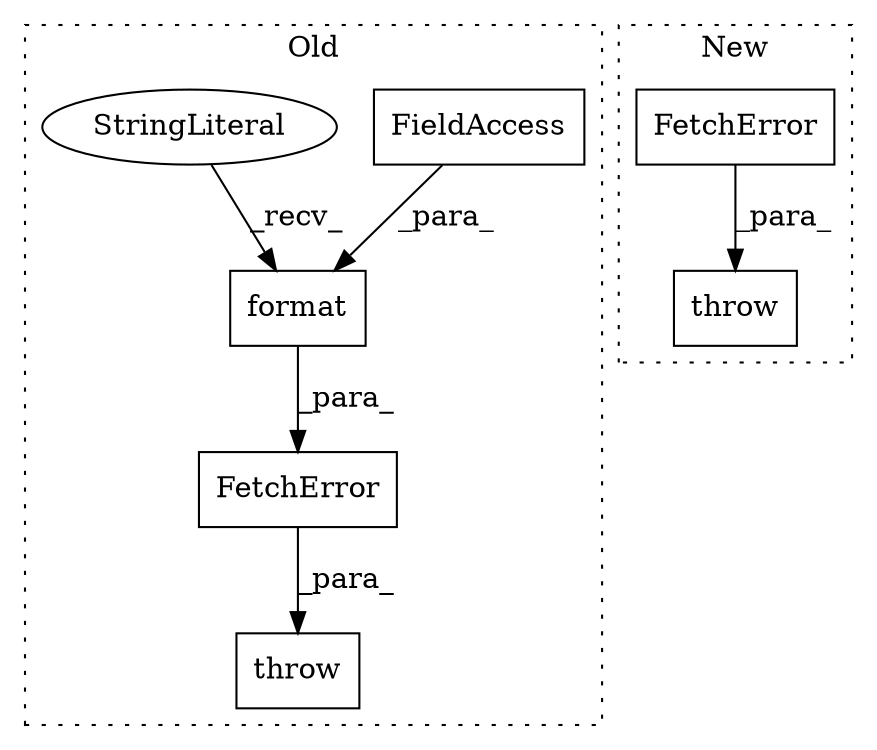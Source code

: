 digraph G {
subgraph cluster0 {
1 [label="format" a="32" s="1651,1675" l="7,1" shape="box"];
3 [label="FetchError" a="32" s="1597,1676" l="11,1" shape="box"];
5 [label="throw" a="53" s="1591" l="6" shape="box"];
6 [label="FieldAccess" a="22" s="1658" l="17" shape="box"];
7 [label="StringLiteral" a="45" s="1608" l="42" shape="ellipse"];
label = "Old";
style="dotted";
}
subgraph cluster1 {
2 [label="FetchError" a="32" s="1526" l="12" shape="box"];
4 [label="throw" a="53" s="1520" l="6" shape="box"];
label = "New";
style="dotted";
}
1 -> 3 [label="_para_"];
2 -> 4 [label="_para_"];
3 -> 5 [label="_para_"];
6 -> 1 [label="_para_"];
7 -> 1 [label="_recv_"];
}